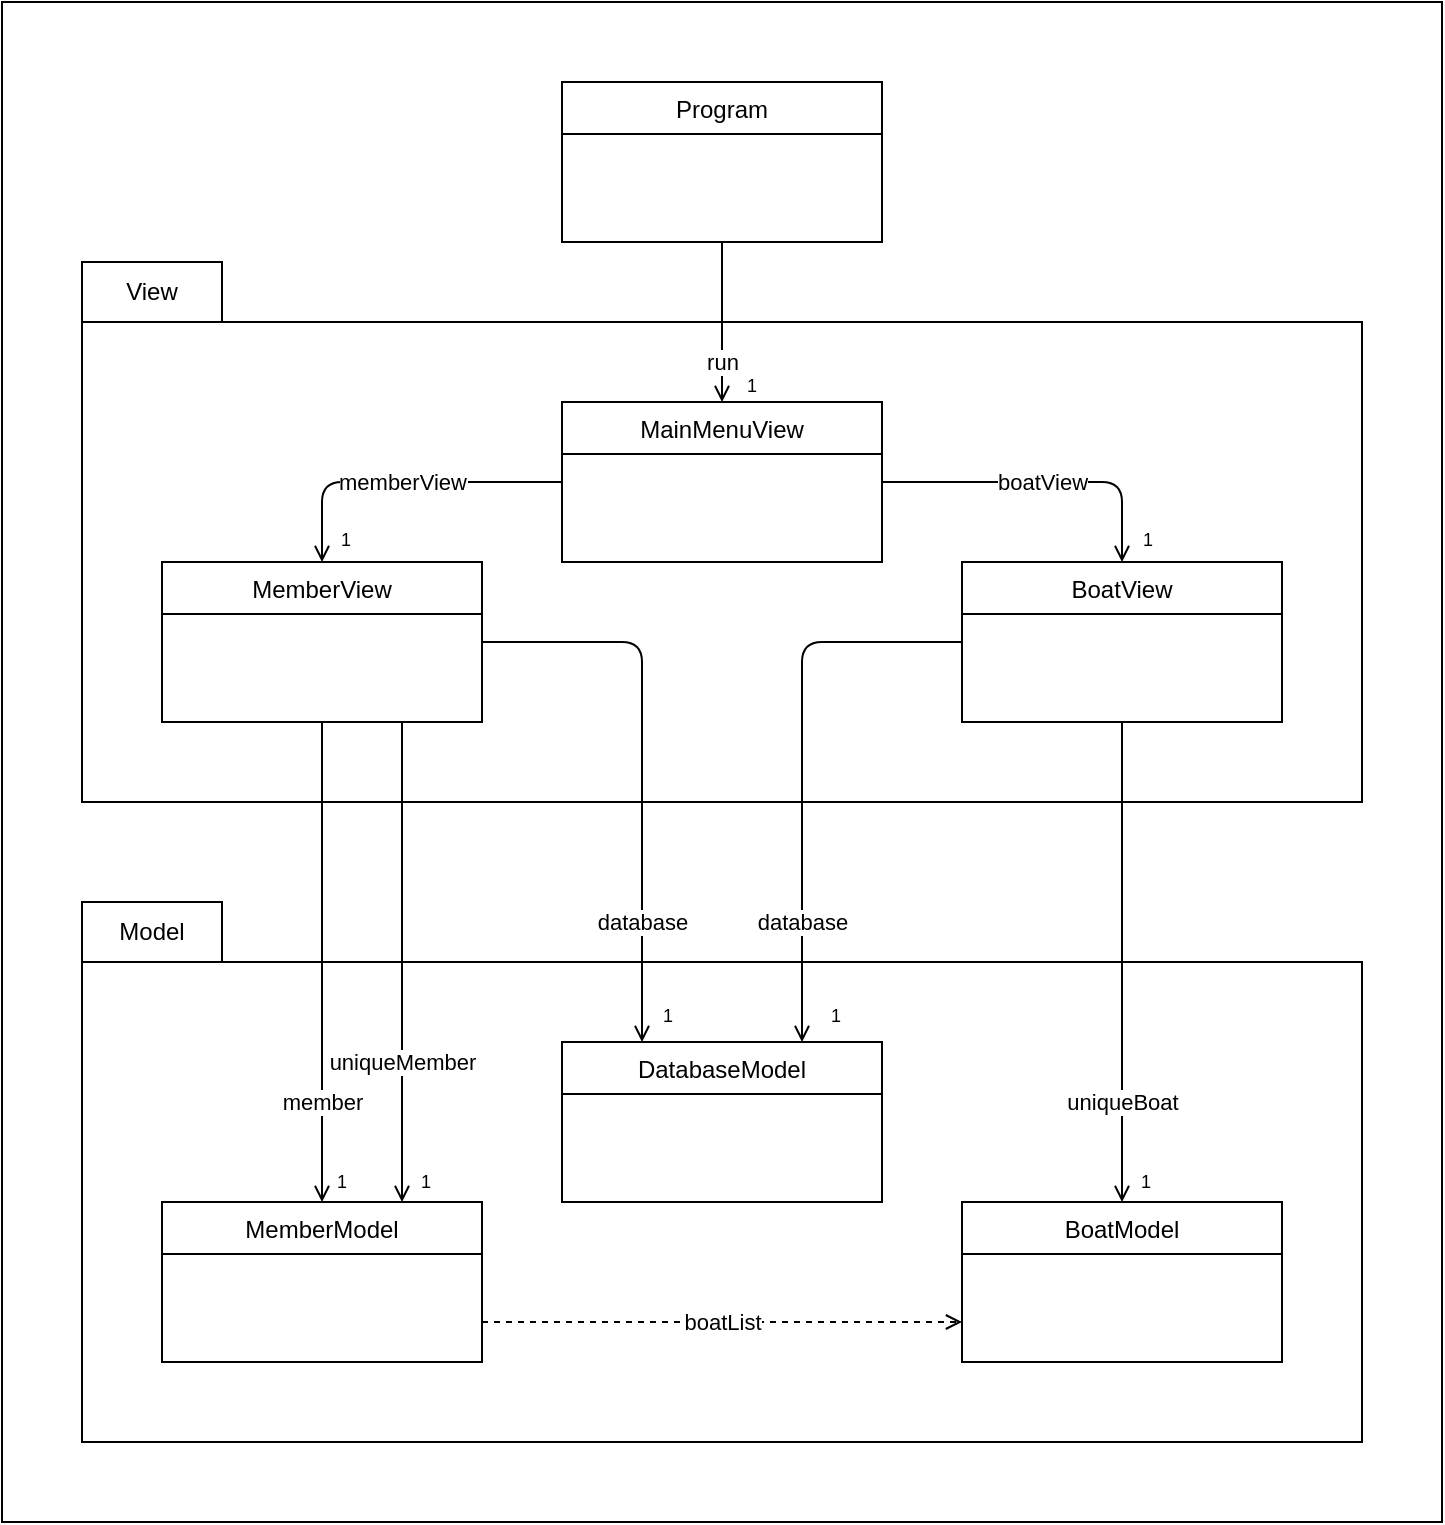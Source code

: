 <mxfile version="13.7.3" type="device" pages="2"><diagram id="C5RBs43oDa-KdzZeNtuy" name="Page-1"><mxGraphModel dx="1185" dy="685" grid="1" gridSize="10" guides="1" tooltips="1" connect="1" arrows="1" fold="1" page="1" pageScale="1" pageWidth="827" pageHeight="1169" math="0" shadow="0"><root><mxCell id="WIyWlLk6GJQsqaUBKTNV-0"/><mxCell id="WIyWlLk6GJQsqaUBKTNV-1" parent="WIyWlLk6GJQsqaUBKTNV-0"/><mxCell id="7UmFxp3ozavh9uDeKWcq-37" value="" style="rounded=0;whiteSpace=wrap;html=1;" parent="WIyWlLk6GJQsqaUBKTNV-1" vertex="1"><mxGeometry width="720" height="760" as="geometry"/></mxCell><mxCell id="7UmFxp3ozavh9uDeKWcq-14" value="" style="rounded=0;whiteSpace=wrap;html=1;" parent="WIyWlLk6GJQsqaUBKTNV-1" vertex="1"><mxGeometry x="40" y="480" width="640" height="240" as="geometry"/></mxCell><mxCell id="7UmFxp3ozavh9uDeKWcq-8" value="" style="rounded=0;whiteSpace=wrap;html=1;" parent="WIyWlLk6GJQsqaUBKTNV-1" vertex="1"><mxGeometry x="40" y="160" width="640" height="240" as="geometry"/></mxCell><mxCell id="zkfFHV4jXpPFQw0GAbJ--6" value="Program&#10;" style="swimlane;fontStyle=0;align=center;verticalAlign=top;childLayout=stackLayout;horizontal=1;startSize=26;horizontalStack=0;resizeParent=1;resizeLast=0;collapsible=1;marginBottom=0;rounded=0;shadow=0;strokeWidth=1;" parent="WIyWlLk6GJQsqaUBKTNV-1" vertex="1"><mxGeometry x="280" y="40" width="160" height="80" as="geometry"><mxRectangle x="130" y="380" width="160" height="26" as="alternateBounds"/></mxGeometry></mxCell><mxCell id="7UmFxp3ozavh9uDeKWcq-4" value="run" style="endArrow=none;html=1;startArrow=open;startFill=0;exitX=0.5;exitY=0;exitDx=0;exitDy=0;" parent="WIyWlLk6GJQsqaUBKTNV-1" source="7UmFxp3ozavh9uDeKWcq-5" edge="1"><mxGeometry x="-0.5" width="50" height="50" relative="1" as="geometry"><mxPoint x="360" y="160" as="sourcePoint"/><mxPoint x="360" y="120" as="targetPoint"/><mxPoint as="offset"/></mxGeometry></mxCell><mxCell id="7UmFxp3ozavh9uDeKWcq-5" value="MainMenuView" style="swimlane;fontStyle=0;align=center;verticalAlign=top;childLayout=stackLayout;horizontal=1;startSize=26;horizontalStack=0;resizeParent=1;resizeLast=0;collapsible=1;marginBottom=0;rounded=0;shadow=0;strokeWidth=1;" parent="WIyWlLk6GJQsqaUBKTNV-1" vertex="1"><mxGeometry x="280" y="200" width="160" height="80" as="geometry"><mxRectangle x="130" y="380" width="160" height="26" as="alternateBounds"/></mxGeometry></mxCell><mxCell id="7UmFxp3ozavh9uDeKWcq-6" value="MemberView" style="swimlane;fontStyle=0;align=center;verticalAlign=top;childLayout=stackLayout;horizontal=1;startSize=26;horizontalStack=0;resizeParent=1;resizeLast=0;collapsible=1;marginBottom=0;rounded=0;shadow=0;strokeWidth=1;" parent="WIyWlLk6GJQsqaUBKTNV-1" vertex="1"><mxGeometry x="80" y="280" width="160" height="80" as="geometry"><mxRectangle x="130" y="380" width="160" height="26" as="alternateBounds"/></mxGeometry></mxCell><mxCell id="7UmFxp3ozavh9uDeKWcq-7" value="BoatView" style="swimlane;fontStyle=0;align=center;verticalAlign=top;childLayout=stackLayout;horizontal=1;startSize=26;horizontalStack=0;resizeParent=1;resizeLast=0;collapsible=1;marginBottom=0;rounded=0;shadow=0;strokeWidth=1;" parent="WIyWlLk6GJQsqaUBKTNV-1" vertex="1"><mxGeometry x="480" y="280" width="160" height="80" as="geometry"><mxRectangle x="130" y="380" width="160" height="26" as="alternateBounds"/></mxGeometry></mxCell><mxCell id="7UmFxp3ozavh9uDeKWcq-17" value="" style="rounded=0;whiteSpace=wrap;html=1;" parent="WIyWlLk6GJQsqaUBKTNV-1" vertex="1"><mxGeometry x="40" y="130" width="70" height="30" as="geometry"/></mxCell><mxCell id="7UmFxp3ozavh9uDeKWcq-18" value="View" style="text;html=1;strokeColor=none;fillColor=none;align=center;verticalAlign=middle;whiteSpace=wrap;rounded=0;" parent="WIyWlLk6GJQsqaUBKTNV-1" vertex="1"><mxGeometry x="55" y="135" width="40" height="20" as="geometry"/></mxCell><mxCell id="7UmFxp3ozavh9uDeKWcq-10" value="DatabaseModel" style="swimlane;fontStyle=0;align=center;verticalAlign=top;childLayout=stackLayout;horizontal=1;startSize=26;horizontalStack=0;resizeParent=1;resizeLast=0;collapsible=1;marginBottom=0;rounded=0;shadow=0;strokeWidth=1;" parent="WIyWlLk6GJQsqaUBKTNV-1" vertex="1"><mxGeometry x="280" y="520" width="160" height="80" as="geometry"><mxRectangle x="130" y="380" width="160" height="26" as="alternateBounds"/></mxGeometry></mxCell><mxCell id="7UmFxp3ozavh9uDeKWcq-12" value="BoatModel" style="swimlane;fontStyle=0;align=center;verticalAlign=top;childLayout=stackLayout;horizontal=1;startSize=26;horizontalStack=0;resizeParent=1;resizeLast=0;collapsible=1;marginBottom=0;rounded=0;shadow=0;strokeWidth=1;" parent="WIyWlLk6GJQsqaUBKTNV-1" vertex="1"><mxGeometry x="480" y="600" width="160" height="80" as="geometry"><mxRectangle x="130" y="380" width="160" height="26" as="alternateBounds"/></mxGeometry></mxCell><mxCell id="7UmFxp3ozavh9uDeKWcq-13" value="MemberModel" style="swimlane;fontStyle=0;align=center;verticalAlign=top;childLayout=stackLayout;horizontal=1;startSize=26;horizontalStack=0;resizeParent=1;resizeLast=0;collapsible=1;marginBottom=0;rounded=0;shadow=0;strokeWidth=1;" parent="WIyWlLk6GJQsqaUBKTNV-1" vertex="1"><mxGeometry x="80" y="600" width="160" height="80" as="geometry"><mxRectangle x="130" y="380" width="160" height="26" as="alternateBounds"/></mxGeometry></mxCell><mxCell id="7UmFxp3ozavh9uDeKWcq-20" value="" style="rounded=0;whiteSpace=wrap;html=1;" parent="WIyWlLk6GJQsqaUBKTNV-1" vertex="1"><mxGeometry x="40" y="450" width="70" height="30" as="geometry"/></mxCell><mxCell id="7UmFxp3ozavh9uDeKWcq-21" value="Model" style="text;html=1;strokeColor=none;fillColor=none;align=center;verticalAlign=middle;whiteSpace=wrap;rounded=0;" parent="WIyWlLk6GJQsqaUBKTNV-1" vertex="1"><mxGeometry x="55" y="455" width="40" height="20" as="geometry"/></mxCell><mxCell id="7UmFxp3ozavh9uDeKWcq-25" value="memberView" style="endArrow=none;html=1;entryX=0;entryY=0.5;entryDx=0;entryDy=0;startArrow=open;startFill=0;" parent="WIyWlLk6GJQsqaUBKTNV-1" target="7UmFxp3ozavh9uDeKWcq-5" edge="1"><mxGeometry width="50" height="50" relative="1" as="geometry"><mxPoint x="160" y="280" as="sourcePoint"/><mxPoint x="210" y="230" as="targetPoint"/><Array as="points"><mxPoint x="160" y="240"/></Array></mxGeometry></mxCell><mxCell id="7UmFxp3ozavh9uDeKWcq-26" value="boatView" style="endArrow=open;html=1;entryX=0.5;entryY=0;entryDx=0;entryDy=0;startArrow=none;startFill=0;endFill=0;" parent="WIyWlLk6GJQsqaUBKTNV-1" target="7UmFxp3ozavh9uDeKWcq-7" edge="1"><mxGeometry width="50" height="50" relative="1" as="geometry"><mxPoint x="440" y="240" as="sourcePoint"/><mxPoint x="490" y="190" as="targetPoint"/><Array as="points"><mxPoint x="560" y="240"/></Array></mxGeometry></mxCell><mxCell id="7UmFxp3ozavh9uDeKWcq-27" value="member" style="endArrow=none;html=1;exitX=0.5;exitY=0;exitDx=0;exitDy=0;startArrow=open;startFill=0;" parent="WIyWlLk6GJQsqaUBKTNV-1" source="7UmFxp3ozavh9uDeKWcq-13" edge="1"><mxGeometry x="-0.583" width="50" height="50" relative="1" as="geometry"><mxPoint x="110" y="410" as="sourcePoint"/><mxPoint x="160" y="360" as="targetPoint"/><mxPoint as="offset"/></mxGeometry></mxCell><mxCell id="7UmFxp3ozavh9uDeKWcq-30" value="database" style="endArrow=open;html=1;exitX=1;exitY=0.5;exitDx=0;exitDy=0;entryX=0.25;entryY=0;entryDx=0;entryDy=0;endFill=0;" parent="WIyWlLk6GJQsqaUBKTNV-1" source="7UmFxp3ozavh9uDeKWcq-6" target="7UmFxp3ozavh9uDeKWcq-10" edge="1"><mxGeometry x="0.571" width="50" height="50" relative="1" as="geometry"><mxPoint x="280" y="370" as="sourcePoint"/><mxPoint x="320" y="320" as="targetPoint"/><Array as="points"><mxPoint x="320" y="320"/></Array><mxPoint as="offset"/></mxGeometry></mxCell><mxCell id="7UmFxp3ozavh9uDeKWcq-31" value="database" style="endArrow=none;html=1;exitX=0.75;exitY=0;exitDx=0;exitDy=0;endFill=0;startArrow=open;startFill=0;" parent="WIyWlLk6GJQsqaUBKTNV-1" source="7UmFxp3ozavh9uDeKWcq-10" edge="1"><mxGeometry x="-0.571" width="50" height="50" relative="1" as="geometry"><mxPoint x="430" y="370" as="sourcePoint"/><mxPoint x="480" y="320" as="targetPoint"/><Array as="points"><mxPoint x="400" y="320"/></Array><mxPoint as="offset"/></mxGeometry></mxCell><mxCell id="7UmFxp3ozavh9uDeKWcq-32" value="uniqueBoat" style="endArrow=none;html=1;exitX=0.5;exitY=0;exitDx=0;exitDy=0;startArrow=open;startFill=0;" parent="WIyWlLk6GJQsqaUBKTNV-1" source="7UmFxp3ozavh9uDeKWcq-12" edge="1"><mxGeometry x="-0.583" width="50" height="50" relative="1" as="geometry"><mxPoint x="510" y="410" as="sourcePoint"/><mxPoint x="560" y="360" as="targetPoint"/><mxPoint as="offset"/></mxGeometry></mxCell><mxCell id="7UmFxp3ozavh9uDeKWcq-35" value="boatList" style="endArrow=open;dashed=1;html=1;entryX=0;entryY=0.75;entryDx=0;entryDy=0;endFill=0;" parent="WIyWlLk6GJQsqaUBKTNV-1" target="7UmFxp3ozavh9uDeKWcq-12" edge="1"><mxGeometry width="50" height="50" relative="1" as="geometry"><mxPoint x="240" y="660" as="sourcePoint"/><mxPoint x="290" y="615" as="targetPoint"/></mxGeometry></mxCell><mxCell id="REmIu_S16SbwksYZWa3e-0" value="uniqueMember" style="endArrow=none;html=1;exitX=0.75;exitY=0;exitDx=0;exitDy=0;startArrow=open;startFill=0;entryX=0.75;entryY=1;entryDx=0;entryDy=0;" parent="WIyWlLk6GJQsqaUBKTNV-1" source="7UmFxp3ozavh9uDeKWcq-13" target="7UmFxp3ozavh9uDeKWcq-6" edge="1"><mxGeometry x="-0.417" width="50" height="50" relative="1" as="geometry"><mxPoint x="170" y="610.0" as="sourcePoint"/><mxPoint x="170" y="370" as="targetPoint"/><mxPoint as="offset"/></mxGeometry></mxCell><mxCell id="-A7tfVfqJiDwfjc4o57g-0" value="&lt;font style=&quot;font-size: 9px&quot;&gt;1&lt;/font&gt;" style="text;html=1;strokeColor=none;fillColor=none;align=center;verticalAlign=middle;whiteSpace=wrap;rounded=0;fontSize=7;" vertex="1" parent="WIyWlLk6GJQsqaUBKTNV-1"><mxGeometry x="370" y="187" width="10" height="10" as="geometry"/></mxCell><mxCell id="-A7tfVfqJiDwfjc4o57g-1" value="&lt;font style=&quot;font-size: 9px&quot;&gt;1&lt;/font&gt;" style="text;html=1;strokeColor=none;fillColor=none;align=center;verticalAlign=middle;whiteSpace=wrap;rounded=0;fontSize=7;" vertex="1" parent="WIyWlLk6GJQsqaUBKTNV-1"><mxGeometry x="568" y="264" width="10" height="10" as="geometry"/></mxCell><mxCell id="-A7tfVfqJiDwfjc4o57g-2" value="&lt;font style=&quot;font-size: 9px&quot;&gt;1&lt;/font&gt;" style="text;html=1;strokeColor=none;fillColor=none;align=center;verticalAlign=middle;whiteSpace=wrap;rounded=0;fontSize=7;" vertex="1" parent="WIyWlLk6GJQsqaUBKTNV-1"><mxGeometry x="167" y="264" width="10" height="10" as="geometry"/></mxCell><mxCell id="-A7tfVfqJiDwfjc4o57g-3" value="&lt;font style=&quot;font-size: 9px&quot;&gt;1&lt;/font&gt;" style="text;html=1;strokeColor=none;fillColor=none;align=center;verticalAlign=middle;whiteSpace=wrap;rounded=0;fontSize=7;" vertex="1" parent="WIyWlLk6GJQsqaUBKTNV-1"><mxGeometry x="207" y="585" width="10" height="10" as="geometry"/></mxCell><mxCell id="-A7tfVfqJiDwfjc4o57g-4" value="&lt;font style=&quot;font-size: 9px&quot;&gt;1&lt;/font&gt;" style="text;html=1;strokeColor=none;fillColor=none;align=center;verticalAlign=middle;whiteSpace=wrap;rounded=0;fontSize=7;" vertex="1" parent="WIyWlLk6GJQsqaUBKTNV-1"><mxGeometry x="165" y="585" width="10" height="10" as="geometry"/></mxCell><mxCell id="-A7tfVfqJiDwfjc4o57g-5" value="&lt;font style=&quot;font-size: 9px&quot;&gt;1&lt;/font&gt;" style="text;html=1;strokeColor=none;fillColor=none;align=center;verticalAlign=middle;whiteSpace=wrap;rounded=0;fontSize=7;" vertex="1" parent="WIyWlLk6GJQsqaUBKTNV-1"><mxGeometry x="328" y="502" width="10" height="10" as="geometry"/></mxCell><mxCell id="-A7tfVfqJiDwfjc4o57g-6" value="&lt;font style=&quot;font-size: 9px&quot;&gt;1&lt;/font&gt;" style="text;html=1;strokeColor=none;fillColor=none;align=center;verticalAlign=middle;whiteSpace=wrap;rounded=0;fontSize=7;" vertex="1" parent="WIyWlLk6GJQsqaUBKTNV-1"><mxGeometry x="412" y="502" width="10" height="10" as="geometry"/></mxCell><mxCell id="-A7tfVfqJiDwfjc4o57g-7" value="&lt;font style=&quot;font-size: 9px&quot;&gt;1&lt;/font&gt;" style="text;html=1;strokeColor=none;fillColor=none;align=center;verticalAlign=middle;whiteSpace=wrap;rounded=0;fontSize=7;" vertex="1" parent="WIyWlLk6GJQsqaUBKTNV-1"><mxGeometry x="567" y="585" width="10" height="10" as="geometry"/></mxCell></root></mxGraphModel></diagram><diagram id="2hWIQlXA-ZK5mzLyyEaG" name="Sida-2"><mxGraphModel dx="1422" dy="822" grid="1" gridSize="10" guides="1" tooltips="1" connect="1" arrows="1" fold="1" page="1" pageScale="1" pageWidth="827" pageHeight="1169" math="0" shadow="0"><root><mxCell id="GJOttYZLaE-d53r33lCt-0"/><mxCell id="GJOttYZLaE-d53r33lCt-1" parent="GJOttYZLaE-d53r33lCt-0"/></root></mxGraphModel></diagram></mxfile>